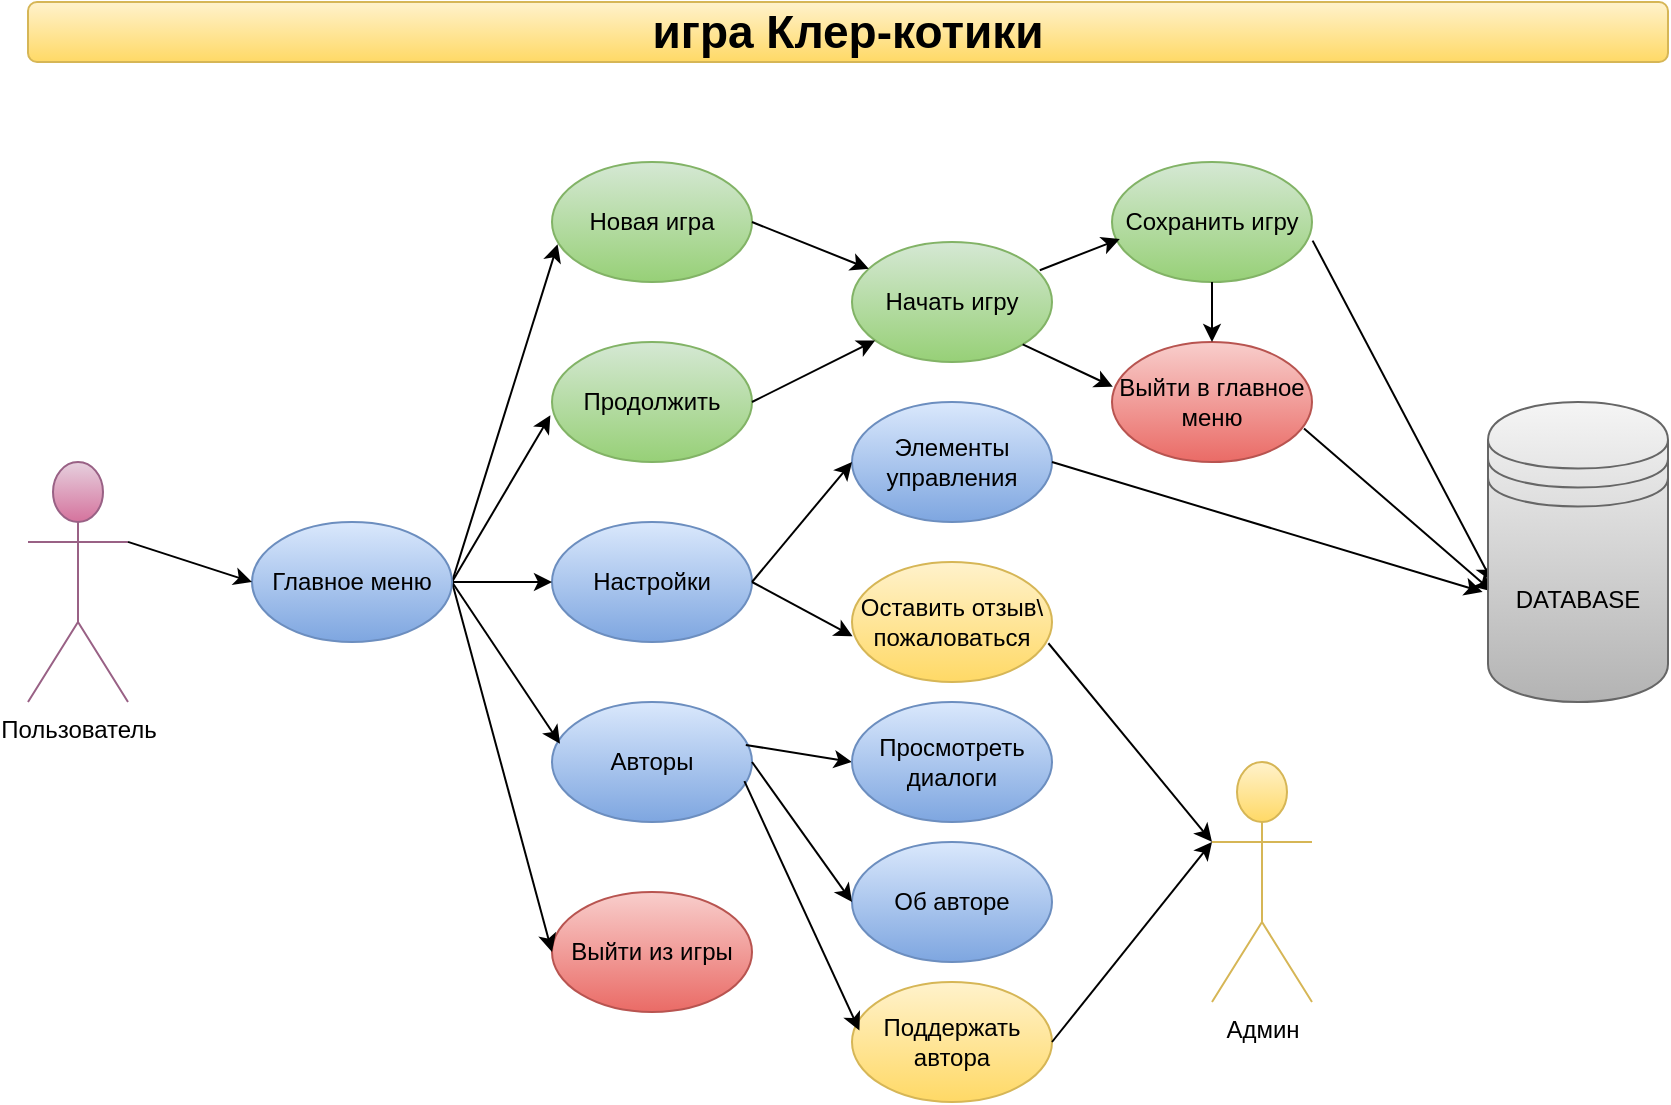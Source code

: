 <mxfile version="24.7.13">
  <diagram name="Страница — 1" id="TY2Rrq8kBV5dry72VhEx">
    <mxGraphModel dx="2261" dy="761" grid="1" gridSize="10" guides="1" tooltips="1" connect="1" arrows="1" fold="1" page="1" pageScale="1" pageWidth="827" pageHeight="1169" math="0" shadow="0">
      <root>
        <mxCell id="0" />
        <mxCell id="1" parent="0" />
        <mxCell id="f56QXmAIwIaLHG7PofKs-2" value="Пользователь" style="shape=umlActor;verticalLabelPosition=bottom;verticalAlign=top;html=1;outlineConnect=0;fillColor=#e6d0de;strokeColor=#996185;gradientColor=#d5739d;" parent="1" vertex="1">
          <mxGeometry x="-152" y="340" width="50" height="120" as="geometry" />
        </mxCell>
        <mxCell id="f56QXmAIwIaLHG7PofKs-4" value="Новая игра" style="ellipse;whiteSpace=wrap;html=1;fillColor=#d5e8d4;gradientColor=#97d077;strokeColor=#82b366;" parent="1" vertex="1">
          <mxGeometry x="110" y="190" width="100" height="60" as="geometry" />
        </mxCell>
        <mxCell id="f56QXmAIwIaLHG7PofKs-5" value="Продолжить" style="ellipse;whiteSpace=wrap;html=1;fillColor=#d5e8d4;gradientColor=#97d077;strokeColor=#82b366;" parent="1" vertex="1">
          <mxGeometry x="110" y="280" width="100" height="60" as="geometry" />
        </mxCell>
        <mxCell id="f56QXmAIwIaLHG7PofKs-7" value="Настройки" style="ellipse;whiteSpace=wrap;html=1;fillColor=#dae8fc;gradientColor=#7ea6e0;strokeColor=#6c8ebf;" parent="1" vertex="1">
          <mxGeometry x="110" y="370" width="100" height="60" as="geometry" />
        </mxCell>
        <mxCell id="f56QXmAIwIaLHG7PofKs-11" value="Авторы" style="ellipse;whiteSpace=wrap;html=1;fillColor=#dae8fc;gradientColor=#7ea6e0;strokeColor=#6c8ebf;" parent="1" vertex="1">
          <mxGeometry x="110" y="460" width="100" height="60" as="geometry" />
        </mxCell>
        <mxCell id="f56QXmAIwIaLHG7PofKs-12" value="Выйти из игры" style="ellipse;whiteSpace=wrap;html=1;fillColor=#f8cecc;gradientColor=#ea6b66;strokeColor=#b85450;" parent="1" vertex="1">
          <mxGeometry x="110" y="555" width="100" height="60" as="geometry" />
        </mxCell>
        <mxCell id="f56QXmAIwIaLHG7PofKs-13" value="" style="endArrow=classic;html=1;rounded=0;entryX=0.028;entryY=0.685;entryDx=0;entryDy=0;entryPerimeter=0;exitX=1;exitY=0.5;exitDx=0;exitDy=0;" parent="1" source="f56QXmAIwIaLHG7PofKs-51" target="f56QXmAIwIaLHG7PofKs-4" edge="1">
          <mxGeometry width="50" height="50" relative="1" as="geometry">
            <mxPoint x="50" y="310" as="sourcePoint" />
            <mxPoint x="100" y="260" as="targetPoint" />
          </mxGeometry>
        </mxCell>
        <mxCell id="f56QXmAIwIaLHG7PofKs-15" value="" style="endArrow=classic;html=1;rounded=0;exitX=1;exitY=0.5;exitDx=0;exitDy=0;entryX=-0.008;entryY=0.61;entryDx=0;entryDy=0;entryPerimeter=0;" parent="1" source="f56QXmAIwIaLHG7PofKs-51" target="f56QXmAIwIaLHG7PofKs-5" edge="1">
          <mxGeometry width="50" height="50" relative="1" as="geometry">
            <mxPoint x="60" y="350" as="sourcePoint" />
            <mxPoint x="110" y="290" as="targetPoint" />
          </mxGeometry>
        </mxCell>
        <mxCell id="f56QXmAIwIaLHG7PofKs-16" value="" style="endArrow=classic;html=1;rounded=0;exitX=1;exitY=0.5;exitDx=0;exitDy=0;" parent="1" source="f56QXmAIwIaLHG7PofKs-51" target="f56QXmAIwIaLHG7PofKs-7" edge="1">
          <mxGeometry width="50" height="50" relative="1" as="geometry">
            <mxPoint x="60" y="380" as="sourcePoint" />
            <mxPoint x="110" y="360" as="targetPoint" />
          </mxGeometry>
        </mxCell>
        <mxCell id="f56QXmAIwIaLHG7PofKs-18" value="" style="endArrow=classic;html=1;rounded=0;exitX=1;exitY=0.5;exitDx=0;exitDy=0;entryX=0.04;entryY=0.347;entryDx=0;entryDy=0;entryPerimeter=0;" parent="1" source="f56QXmAIwIaLHG7PofKs-51" target="f56QXmAIwIaLHG7PofKs-11" edge="1">
          <mxGeometry width="50" height="50" relative="1" as="geometry">
            <mxPoint x="49" y="445" as="sourcePoint" />
            <mxPoint x="110" y="410" as="targetPoint" />
          </mxGeometry>
        </mxCell>
        <mxCell id="f56QXmAIwIaLHG7PofKs-19" value="" style="endArrow=classic;html=1;rounded=0;exitX=1;exitY=0.5;exitDx=0;exitDy=0;entryX=0;entryY=0.5;entryDx=0;entryDy=0;" parent="1" source="f56QXmAIwIaLHG7PofKs-51" target="f56QXmAIwIaLHG7PofKs-12" edge="1">
          <mxGeometry width="50" height="50" relative="1" as="geometry">
            <mxPoint x="40" y="540" as="sourcePoint" />
            <mxPoint x="90" y="490" as="targetPoint" />
          </mxGeometry>
        </mxCell>
        <mxCell id="f56QXmAIwIaLHG7PofKs-23" value="Начать игру" style="ellipse;whiteSpace=wrap;html=1;fillColor=#d5e8d4;gradientColor=#97d077;strokeColor=#82b366;" parent="1" vertex="1">
          <mxGeometry x="260" y="230" width="100" height="60" as="geometry" />
        </mxCell>
        <mxCell id="f56QXmAIwIaLHG7PofKs-24" value="" style="endArrow=classic;html=1;rounded=0;" parent="1" target="f56QXmAIwIaLHG7PofKs-23" edge="1">
          <mxGeometry width="50" height="50" relative="1" as="geometry">
            <mxPoint x="210" y="220" as="sourcePoint" />
            <mxPoint x="260" y="170" as="targetPoint" />
          </mxGeometry>
        </mxCell>
        <mxCell id="f56QXmAIwIaLHG7PofKs-25" value="" style="endArrow=classic;html=1;rounded=0;" parent="1" target="f56QXmAIwIaLHG7PofKs-23" edge="1">
          <mxGeometry width="50" height="50" relative="1" as="geometry">
            <mxPoint x="210" y="310" as="sourcePoint" />
            <mxPoint x="260" y="260" as="targetPoint" />
          </mxGeometry>
        </mxCell>
        <mxCell id="f56QXmAIwIaLHG7PofKs-27" value="Выйти в главное меню" style="ellipse;whiteSpace=wrap;html=1;fillColor=#f8cecc;gradientColor=#ea6b66;strokeColor=#b85450;" parent="1" vertex="1">
          <mxGeometry x="390" y="280" width="100" height="60" as="geometry" />
        </mxCell>
        <mxCell id="f56QXmAIwIaLHG7PofKs-28" value="Сохранить игру" style="ellipse;whiteSpace=wrap;html=1;fillColor=#d5e8d4;gradientColor=#97d077;strokeColor=#82b366;" parent="1" vertex="1">
          <mxGeometry x="390" y="190" width="100" height="60" as="geometry" />
        </mxCell>
        <mxCell id="f56QXmAIwIaLHG7PofKs-29" value="" style="endArrow=classic;html=1;rounded=0;exitX=0.939;exitY=0.235;exitDx=0;exitDy=0;exitPerimeter=0;entryX=0.039;entryY=0.641;entryDx=0;entryDy=0;entryPerimeter=0;" parent="1" source="f56QXmAIwIaLHG7PofKs-23" target="f56QXmAIwIaLHG7PofKs-28" edge="1">
          <mxGeometry width="50" height="50" relative="1" as="geometry">
            <mxPoint x="350" y="250" as="sourcePoint" />
            <mxPoint x="400" y="200" as="targetPoint" />
          </mxGeometry>
        </mxCell>
        <mxCell id="f56QXmAIwIaLHG7PofKs-30" value="" style="endArrow=classic;html=1;rounded=0;exitX=1;exitY=1;exitDx=0;exitDy=0;entryX=0.004;entryY=0.372;entryDx=0;entryDy=0;entryPerimeter=0;" parent="1" source="f56QXmAIwIaLHG7PofKs-23" target="f56QXmAIwIaLHG7PofKs-27" edge="1">
          <mxGeometry width="50" height="50" relative="1" as="geometry">
            <mxPoint x="280" y="430" as="sourcePoint" />
            <mxPoint x="330" y="380" as="targetPoint" />
          </mxGeometry>
        </mxCell>
        <mxCell id="f56QXmAIwIaLHG7PofKs-31" value="" style="endArrow=classic;html=1;rounded=0;entryX=0.5;entryY=0;entryDx=0;entryDy=0;exitX=0.5;exitY=1;exitDx=0;exitDy=0;" parent="1" source="f56QXmAIwIaLHG7PofKs-28" target="f56QXmAIwIaLHG7PofKs-27" edge="1">
          <mxGeometry width="50" height="50" relative="1" as="geometry">
            <mxPoint x="280" y="430" as="sourcePoint" />
            <mxPoint x="330" y="380" as="targetPoint" />
          </mxGeometry>
        </mxCell>
        <mxCell id="f56QXmAIwIaLHG7PofKs-32" value="" style="endArrow=classic;html=1;rounded=0;exitX=0.969;exitY=0.358;exitDx=0;exitDy=0;exitPerimeter=0;entryX=0;entryY=0.5;entryDx=0;entryDy=0;" parent="1" source="f56QXmAIwIaLHG7PofKs-11" target="f56QXmAIwIaLHG7PofKs-33" edge="1">
          <mxGeometry width="50" height="50" relative="1" as="geometry">
            <mxPoint x="280" y="430" as="sourcePoint" />
            <mxPoint x="230" y="430" as="targetPoint" />
          </mxGeometry>
        </mxCell>
        <mxCell id="f56QXmAIwIaLHG7PofKs-33" value="Просмотреть диалоги" style="ellipse;whiteSpace=wrap;html=1;fillColor=#dae8fc;gradientColor=#7ea6e0;strokeColor=#6c8ebf;" parent="1" vertex="1">
          <mxGeometry x="260" y="460" width="100" height="60" as="geometry" />
        </mxCell>
        <mxCell id="f56QXmAIwIaLHG7PofKs-34" value="Об авторе" style="ellipse;whiteSpace=wrap;html=1;fillColor=#dae8fc;gradientColor=#7ea6e0;strokeColor=#6c8ebf;" parent="1" vertex="1">
          <mxGeometry x="260" y="530" width="100" height="60" as="geometry" />
        </mxCell>
        <mxCell id="f56QXmAIwIaLHG7PofKs-35" value="Поддержать автора" style="ellipse;whiteSpace=wrap;html=1;fillColor=#fff2cc;gradientColor=#ffd966;strokeColor=#d6b656;" parent="1" vertex="1">
          <mxGeometry x="260" y="600" width="100" height="60" as="geometry" />
        </mxCell>
        <mxCell id="f56QXmAIwIaLHG7PofKs-36" value="" style="endArrow=classic;html=1;rounded=0;exitX=1;exitY=0.5;exitDx=0;exitDy=0;entryX=0;entryY=0.5;entryDx=0;entryDy=0;" parent="1" source="f56QXmAIwIaLHG7PofKs-11" target="f56QXmAIwIaLHG7PofKs-34" edge="1">
          <mxGeometry width="50" height="50" relative="1" as="geometry">
            <mxPoint x="280" y="430" as="sourcePoint" />
            <mxPoint x="330" y="380" as="targetPoint" />
          </mxGeometry>
        </mxCell>
        <mxCell id="f56QXmAIwIaLHG7PofKs-37" value="" style="endArrow=classic;html=1;rounded=0;exitX=0.962;exitY=0.66;exitDx=0;exitDy=0;exitPerimeter=0;entryX=0.037;entryY=0.405;entryDx=0;entryDy=0;entryPerimeter=0;" parent="1" source="f56QXmAIwIaLHG7PofKs-11" target="f56QXmAIwIaLHG7PofKs-35" edge="1">
          <mxGeometry width="50" height="50" relative="1" as="geometry">
            <mxPoint x="280" y="430" as="sourcePoint" />
            <mxPoint x="330" y="380" as="targetPoint" />
          </mxGeometry>
        </mxCell>
        <mxCell id="f56QXmAIwIaLHG7PofKs-38" value="Оставить отзыв\&lt;div&gt;пожаловаться&lt;/div&gt;" style="ellipse;whiteSpace=wrap;html=1;fillColor=#fff2cc;gradientColor=#ffd966;strokeColor=#d6b656;" parent="1" vertex="1">
          <mxGeometry x="260" y="390" width="100" height="60" as="geometry" />
        </mxCell>
        <mxCell id="f56QXmAIwIaLHG7PofKs-39" value="" style="endArrow=classic;html=1;rounded=0;exitX=1;exitY=0.5;exitDx=0;exitDy=0;entryX=0.003;entryY=0.619;entryDx=0;entryDy=0;entryPerimeter=0;" parent="1" source="f56QXmAIwIaLHG7PofKs-7" target="f56QXmAIwIaLHG7PofKs-38" edge="1">
          <mxGeometry width="50" height="50" relative="1" as="geometry">
            <mxPoint x="240" y="400" as="sourcePoint" />
            <mxPoint x="290" y="350" as="targetPoint" />
          </mxGeometry>
        </mxCell>
        <mxCell id="f56QXmAIwIaLHG7PofKs-40" value="Элементы управления" style="ellipse;whiteSpace=wrap;html=1;fillColor=#dae8fc;gradientColor=#7ea6e0;strokeColor=#6c8ebf;" parent="1" vertex="1">
          <mxGeometry x="260" y="310" width="100" height="60" as="geometry" />
        </mxCell>
        <mxCell id="f56QXmAIwIaLHG7PofKs-41" value="" style="endArrow=classic;html=1;rounded=0;exitX=1;exitY=0.5;exitDx=0;exitDy=0;entryX=0;entryY=0.5;entryDx=0;entryDy=0;" parent="1" source="f56QXmAIwIaLHG7PofKs-7" target="f56QXmAIwIaLHG7PofKs-40" edge="1">
          <mxGeometry width="50" height="50" relative="1" as="geometry">
            <mxPoint x="240" y="400" as="sourcePoint" />
            <mxPoint x="290" y="350" as="targetPoint" />
          </mxGeometry>
        </mxCell>
        <mxCell id="f56QXmAIwIaLHG7PofKs-45" value="" style="endArrow=classic;html=1;rounded=0;exitX=0.96;exitY=0.72;exitDx=0;exitDy=0;exitPerimeter=0;entryX=0.024;entryY=0.632;entryDx=0;entryDy=0;entryPerimeter=0;" parent="1" source="f56QXmAIwIaLHG7PofKs-27" target="f56QXmAIwIaLHG7PofKs-56" edge="1">
          <mxGeometry width="50" height="50" relative="1" as="geometry">
            <mxPoint x="370" y="500" as="sourcePoint" />
            <mxPoint x="581.2" y="364.96" as="targetPoint" />
          </mxGeometry>
        </mxCell>
        <mxCell id="f56QXmAIwIaLHG7PofKs-46" value="" style="endArrow=classic;html=1;rounded=0;entryX=0.024;entryY=0.599;entryDx=0;entryDy=0;entryPerimeter=0;exitX=1.003;exitY=0.655;exitDx=0;exitDy=0;exitPerimeter=0;" parent="1" source="f56QXmAIwIaLHG7PofKs-28" target="f56QXmAIwIaLHG7PofKs-56" edge="1">
          <mxGeometry width="50" height="50" relative="1" as="geometry">
            <mxPoint x="370" y="500" as="sourcePoint" />
            <mxPoint x="582.5" y="352" as="targetPoint" />
          </mxGeometry>
        </mxCell>
        <mxCell id="f56QXmAIwIaLHG7PofKs-47" value="" style="endArrow=classic;html=1;rounded=0;exitX=0.982;exitY=0.677;exitDx=0;exitDy=0;exitPerimeter=0;entryX=0;entryY=0.333;entryDx=0;entryDy=0;entryPerimeter=0;" parent="1" source="f56QXmAIwIaLHG7PofKs-38" target="f56QXmAIwIaLHG7PofKs-58" edge="1">
          <mxGeometry width="50" height="50" relative="1" as="geometry">
            <mxPoint x="370" y="500" as="sourcePoint" />
            <mxPoint x="570" y="380" as="targetPoint" />
          </mxGeometry>
        </mxCell>
        <mxCell id="f56QXmAIwIaLHG7PofKs-48" value="" style="endArrow=classic;html=1;rounded=0;exitX=1;exitY=0.5;exitDx=0;exitDy=0;entryX=-0.03;entryY=0.633;entryDx=0;entryDy=0;entryPerimeter=0;" parent="1" source="f56QXmAIwIaLHG7PofKs-40" target="f56QXmAIwIaLHG7PofKs-56" edge="1">
          <mxGeometry width="50" height="50" relative="1" as="geometry">
            <mxPoint x="370" y="500" as="sourcePoint" />
            <mxPoint x="595" y="400" as="targetPoint" />
          </mxGeometry>
        </mxCell>
        <mxCell id="f56QXmAIwIaLHG7PofKs-49" value="" style="endArrow=classic;html=1;rounded=0;exitX=1;exitY=0.5;exitDx=0;exitDy=0;entryX=0;entryY=0.333;entryDx=0;entryDy=0;entryPerimeter=0;" parent="1" source="f56QXmAIwIaLHG7PofKs-35" target="f56QXmAIwIaLHG7PofKs-58" edge="1">
          <mxGeometry width="50" height="50" relative="1" as="geometry">
            <mxPoint x="360" y="610" as="sourcePoint" />
            <mxPoint x="595.15" y="410.2" as="targetPoint" />
          </mxGeometry>
        </mxCell>
        <mxCell id="f56QXmAIwIaLHG7PofKs-51" value="Главное меню" style="ellipse;whiteSpace=wrap;html=1;fillColor=#dae8fc;gradientColor=#7ea6e0;strokeColor=#6c8ebf;" parent="1" vertex="1">
          <mxGeometry x="-40" y="370" width="100" height="60" as="geometry" />
        </mxCell>
        <mxCell id="f56QXmAIwIaLHG7PofKs-52" value="" style="endArrow=classic;html=1;rounded=0;exitX=1;exitY=0.333;exitDx=0;exitDy=0;exitPerimeter=0;entryX=0;entryY=0.5;entryDx=0;entryDy=0;" parent="1" source="f56QXmAIwIaLHG7PofKs-2" target="f56QXmAIwIaLHG7PofKs-51" edge="1">
          <mxGeometry width="50" height="50" relative="1" as="geometry">
            <mxPoint x="370" y="500" as="sourcePoint" />
            <mxPoint x="420" y="450" as="targetPoint" />
          </mxGeometry>
        </mxCell>
        <mxCell id="f56QXmAIwIaLHG7PofKs-53" value="&lt;b&gt;&lt;font style=&quot;font-size: 23px;&quot;&gt;игра Клер-котики&lt;/font&gt;&lt;/b&gt;" style="rounded=1;whiteSpace=wrap;html=1;fillColor=#fff2cc;strokeColor=#d6b656;gradientColor=#ffd966;" parent="1" vertex="1">
          <mxGeometry x="-152" y="110" width="820" height="30" as="geometry" />
        </mxCell>
        <mxCell id="f56QXmAIwIaLHG7PofKs-56" value="DATABASE" style="shape=datastore;whiteSpace=wrap;html=1;fillColor=#f5f5f5;gradientColor=#b3b3b3;strokeColor=#666666;" parent="1" vertex="1">
          <mxGeometry x="578" y="310" width="90" height="150" as="geometry" />
        </mxCell>
        <mxCell id="f56QXmAIwIaLHG7PofKs-58" value="Админ" style="shape=umlActor;verticalLabelPosition=bottom;verticalAlign=top;html=1;outlineConnect=0;fillColor=#fff2cc;strokeColor=#d6b656;gradientColor=#ffd966;" parent="1" vertex="1">
          <mxGeometry x="440" y="490" width="50" height="120" as="geometry" />
        </mxCell>
      </root>
    </mxGraphModel>
  </diagram>
</mxfile>
